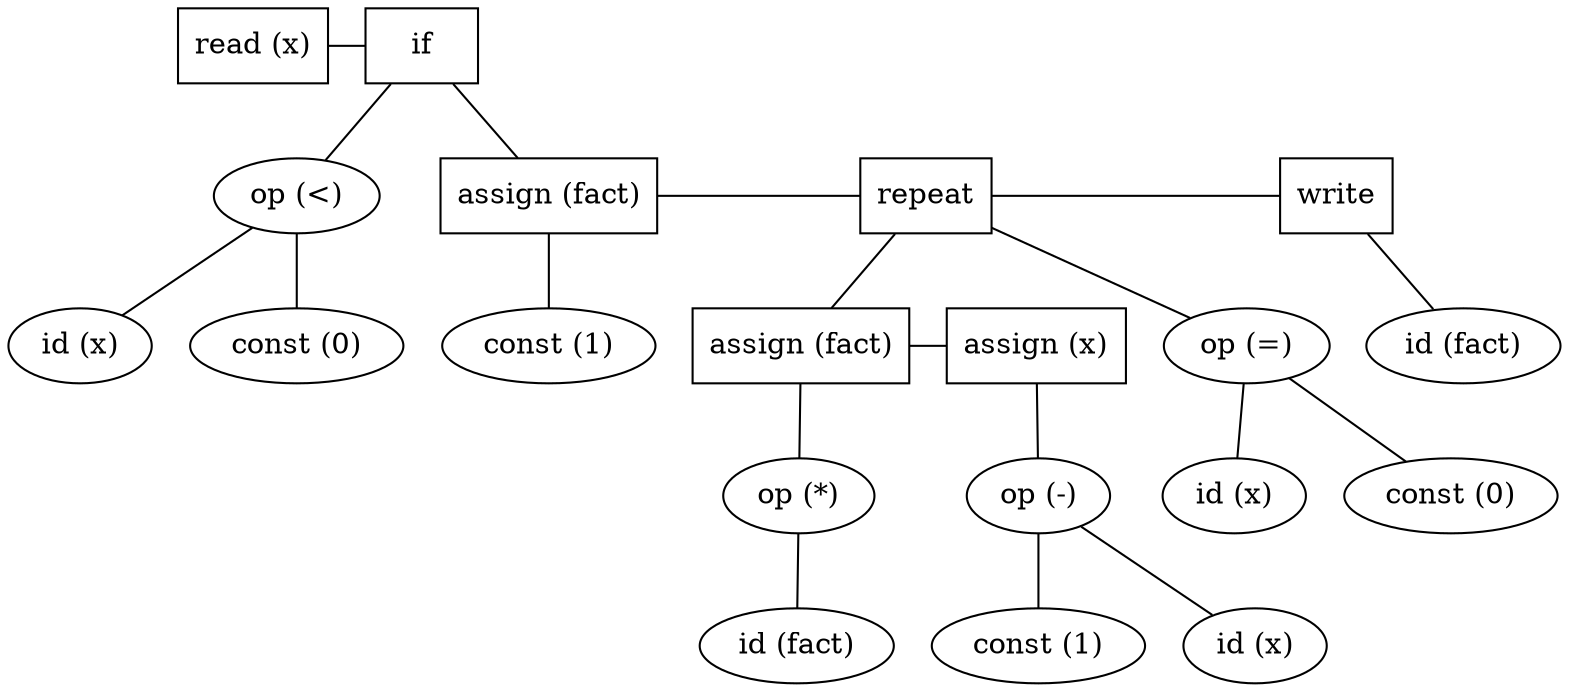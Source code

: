 graph tree {
	{
		rank=same
		0 [label="read (x)" shape=rectangle]
		1 [label=if shape=rectangle]
	}
	{
		rank=same
		3 [label="op (<)" shape=""]
		5 [label="assign (fact)" shape=rectangle]
		7 [label=repeat shape=rectangle]
		18 [label=write shape=rectangle]
	}
	{
		rank=same
		2 [label="const (0)" shape=""]
		4 [label="id (x)" shape=""]
		6 [label="const (1)" shape=""]
		8 [label="assign (fact)" shape=rectangle]
		11 [label="assign (x)" shape=rectangle]
		16 [label="op (=)" shape=""]
		19 [label="id (fact)" shape=""]
	}
	{
		rank=same
		10 [label="op (*)" shape=""]
		13 [label="op (-)" shape=""]
		15 [label="id (x)" shape=""]
		17 [label="const (0)" shape=""]
	}
	{
		rank=same
		9 [label="id (fact)" shape=""]
		12 [label="id (x)" shape=""]
		14 [label="const (1)" shape=""]
	}
	0 -- 1
	3 -- 2
	1 -- 3
	3 -- 4
	1 -- 5
	5 -- 6
	5 -- 7
	7 -- 8
	10 -- 9
	8 -- 10
	8 -- 11
	13 -- 12
	11 -- 13
	13 -- 14
	16 -- 15
	7 -- 16
	16 -- 17
	7 -- 18
	18 -- 19
}
